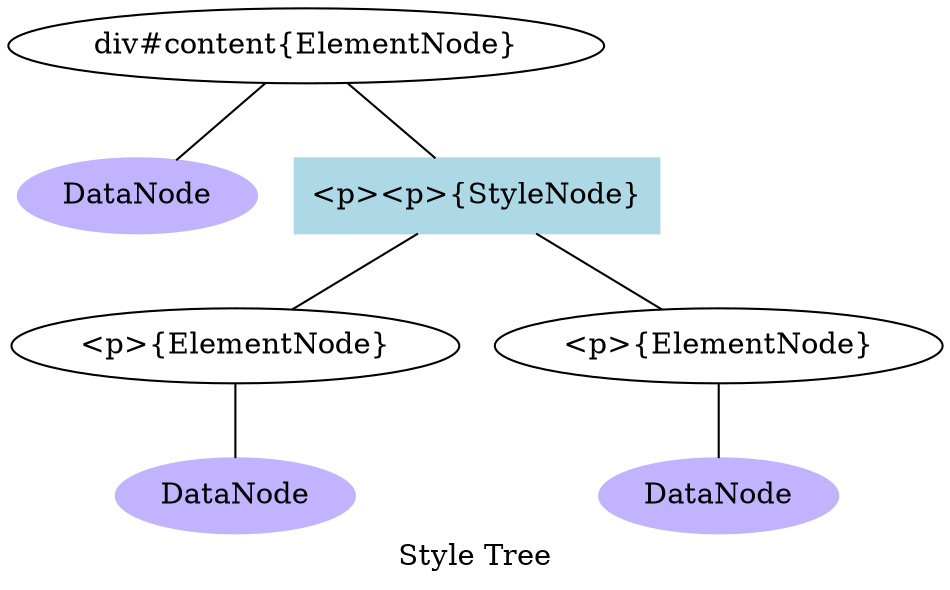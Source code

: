 graph graphname {
    label="Style Tree"
    div[label="div#content{ElementNode}"]
    data_div[label="DataNode" style=filled, color=".7 .3 1.0"]
    stylenode[label="<p><p>{StyleNode}" , shape=box, style=filled, color=lightblue]
    e1[label="<p>{ElementNode}"]
    e2[label="<p>{ElementNode}"]
    data_e1[label="DataNode" style=filled, color=".7 .3 1.0"]
    data_e2[label="DataNode" style=filled, color=".7 .3 1.0"]

    div -- data_div
    div -- stylenode

    stylenode -- e1
    stylenode -- e2
    e1 -- data_e1
    e2-- data_e2

}

